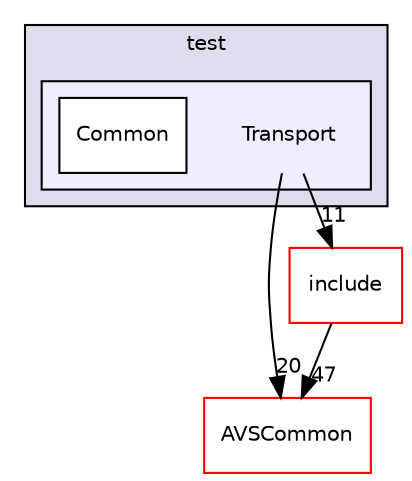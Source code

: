 digraph "/workplace/avs-device-sdk/ACL/test/Transport" {
  compound=true
  node [ fontsize="10", fontname="Helvetica"];
  edge [ labelfontsize="10", labelfontname="Helvetica"];
  subgraph clusterdir_2df864b0a635213c7e15391c7fd2f9dc {
    graph [ bgcolor="#ddddee", pencolor="black", label="test" fontname="Helvetica", fontsize="10", URL="dir_2df864b0a635213c7e15391c7fd2f9dc.html"]
  subgraph clusterdir_533d2869dc4e8069af67bd5b3d31045b {
    graph [ bgcolor="#eeeeff", pencolor="black", label="" URL="dir_533d2869dc4e8069af67bd5b3d31045b.html"];
    dir_533d2869dc4e8069af67bd5b3d31045b [shape=plaintext label="Transport"];
    dir_7a24da0acf1258287ecbabf59e534a08 [shape=box label="Common" color="black" fillcolor="white" style="filled" URL="dir_7a24da0acf1258287ecbabf59e534a08.html"];
  }
  }
  dir_13e65effb2bde530b17b3d5eefcd0266 [shape=box label="AVSCommon" fillcolor="white" style="filled" color="red" URL="dir_13e65effb2bde530b17b3d5eefcd0266.html"];
  dir_1088b026815130b3cc8e9ac3f4525272 [shape=box label="include" fillcolor="white" style="filled" color="red" URL="dir_1088b026815130b3cc8e9ac3f4525272.html"];
  dir_533d2869dc4e8069af67bd5b3d31045b->dir_13e65effb2bde530b17b3d5eefcd0266 [headlabel="20", labeldistance=1.5 headhref="dir_000007_000015.html"];
  dir_533d2869dc4e8069af67bd5b3d31045b->dir_1088b026815130b3cc8e9ac3f4525272 [headlabel="11", labeldistance=1.5 headhref="dir_000007_000001.html"];
  dir_1088b026815130b3cc8e9ac3f4525272->dir_13e65effb2bde530b17b3d5eefcd0266 [headlabel="47", labeldistance=1.5 headhref="dir_000001_000015.html"];
}
